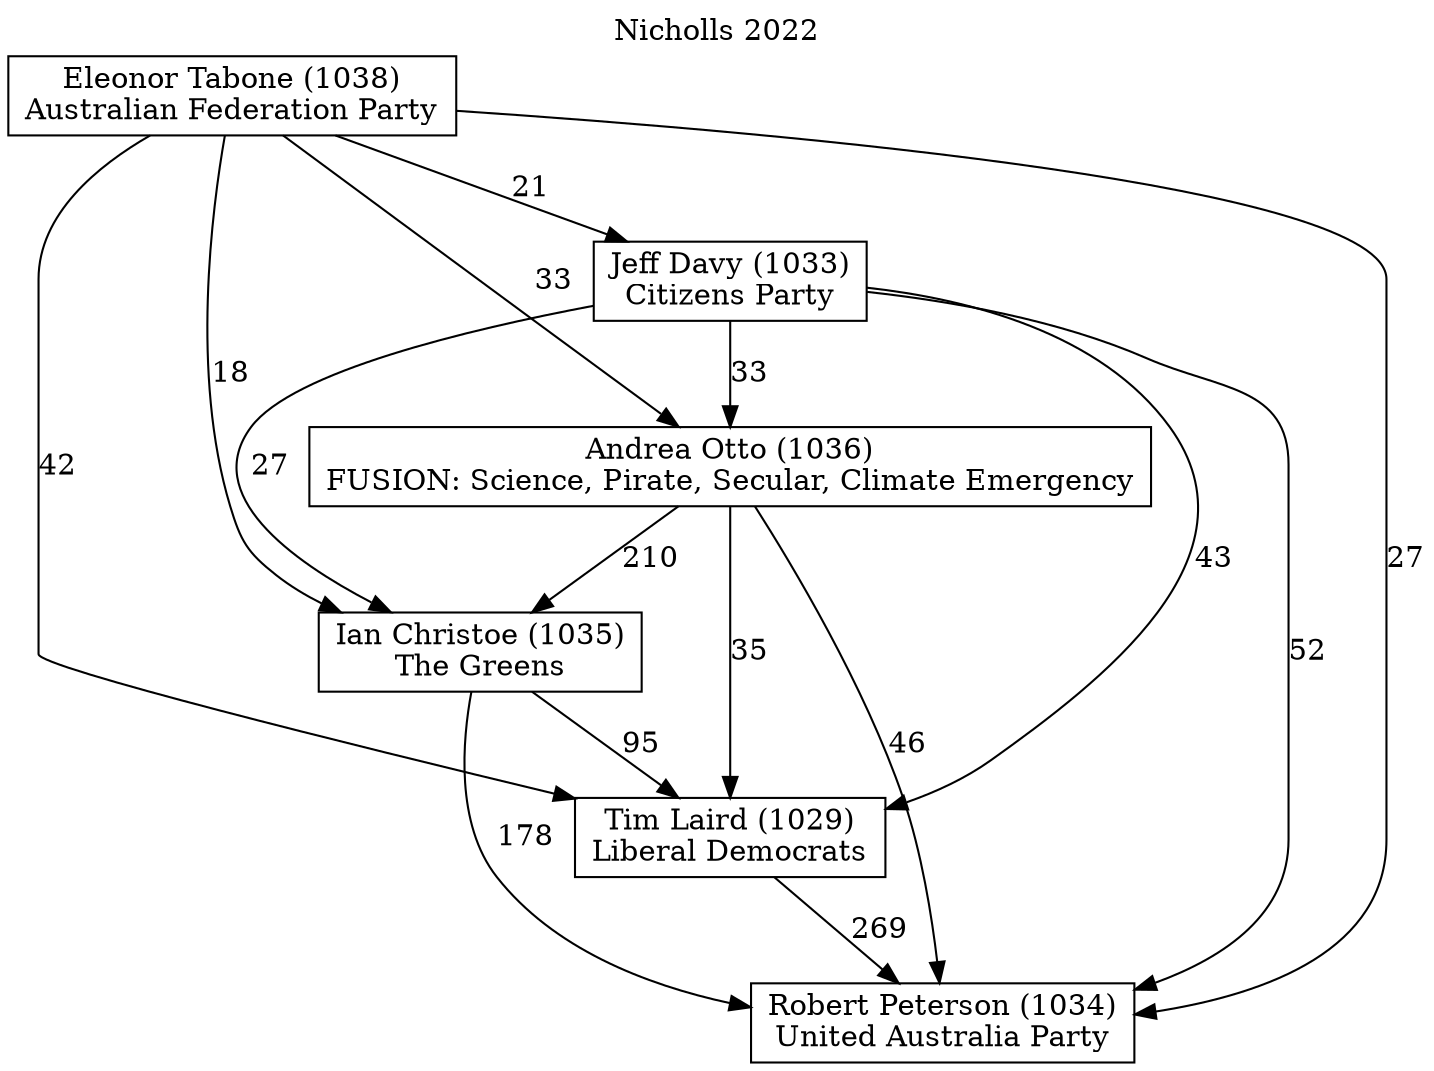 // House preference flow
digraph "Robert Peterson (1034)_Nicholls_2022" {
	graph [label="Nicholls 2022" labelloc=t mclimit=10]
	node [shape=box]
	"Tim Laird (1029)" [label="Tim Laird (1029)
Liberal Democrats"]
	"Ian Christoe (1035)" [label="Ian Christoe (1035)
The Greens"]
	"Andrea Otto (1036)" [label="Andrea Otto (1036)
FUSION: Science, Pirate, Secular, Climate Emergency"]
	"Jeff Davy (1033)" [label="Jeff Davy (1033)
Citizens Party"]
	"Robert Peterson (1034)" [label="Robert Peterson (1034)
United Australia Party"]
	"Eleonor Tabone (1038)" [label="Eleonor Tabone (1038)
Australian Federation Party"]
	"Ian Christoe (1035)" -> "Tim Laird (1029)" [label=95]
	"Jeff Davy (1033)" -> "Ian Christoe (1035)" [label=27]
	"Andrea Otto (1036)" -> "Robert Peterson (1034)" [label=46]
	"Eleonor Tabone (1038)" -> "Ian Christoe (1035)" [label=18]
	"Eleonor Tabone (1038)" -> "Robert Peterson (1034)" [label=27]
	"Andrea Otto (1036)" -> "Tim Laird (1029)" [label=35]
	"Jeff Davy (1033)" -> "Andrea Otto (1036)" [label=33]
	"Ian Christoe (1035)" -> "Robert Peterson (1034)" [label=178]
	"Andrea Otto (1036)" -> "Ian Christoe (1035)" [label=210]
	"Jeff Davy (1033)" -> "Tim Laird (1029)" [label=43]
	"Eleonor Tabone (1038)" -> "Tim Laird (1029)" [label=42]
	"Eleonor Tabone (1038)" -> "Andrea Otto (1036)" [label=33]
	"Eleonor Tabone (1038)" -> "Jeff Davy (1033)" [label=21]
	"Jeff Davy (1033)" -> "Robert Peterson (1034)" [label=52]
	"Tim Laird (1029)" -> "Robert Peterson (1034)" [label=269]
}
